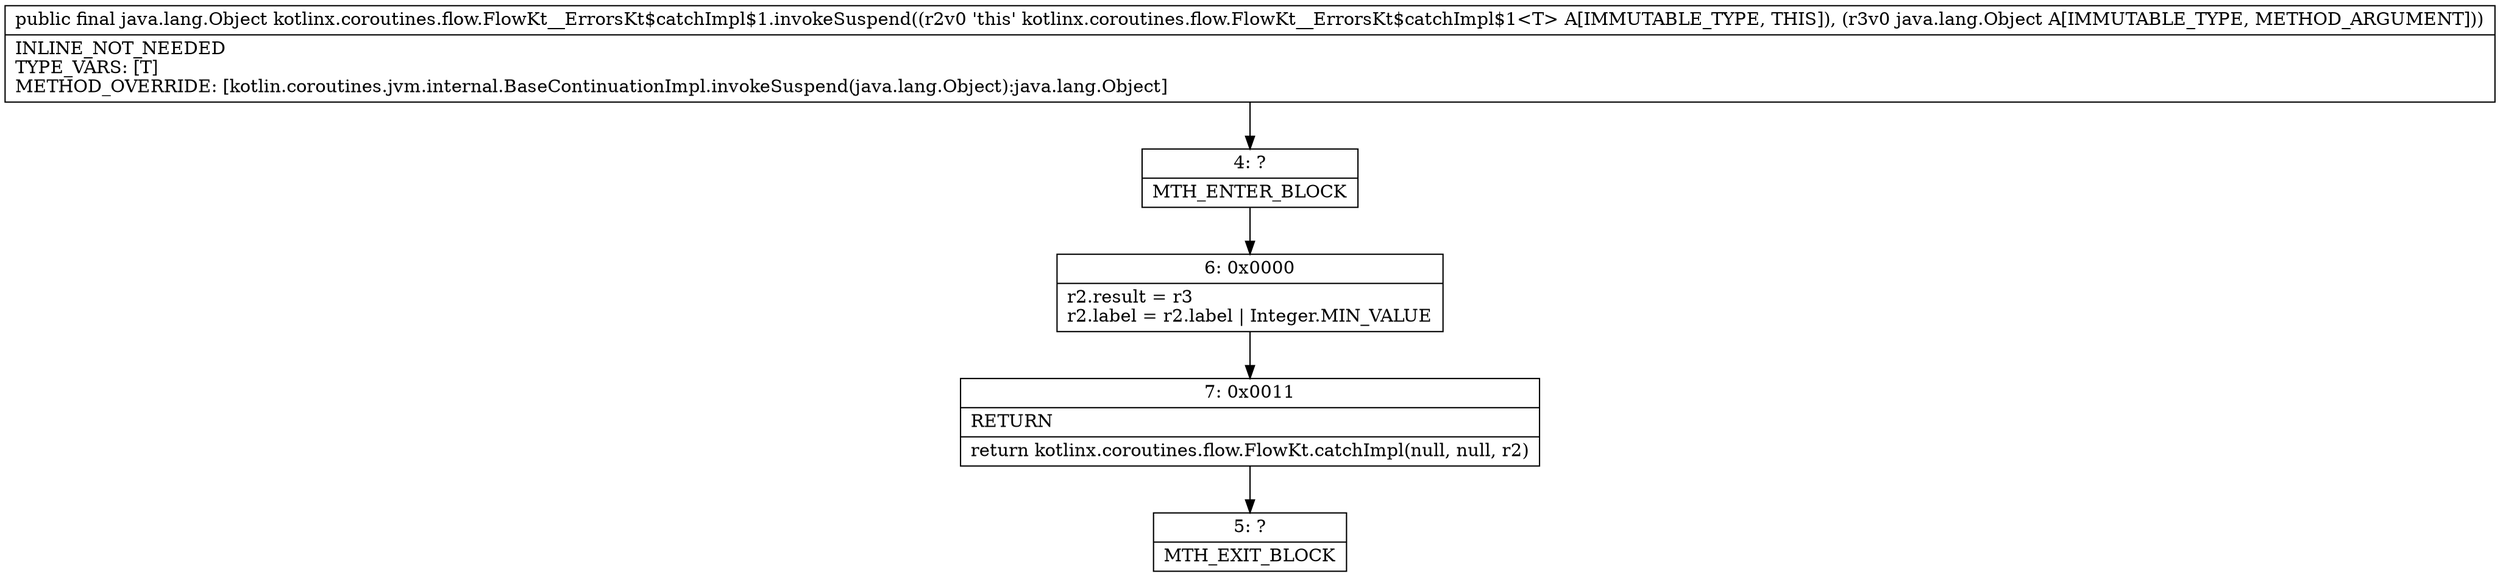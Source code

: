 digraph "CFG forkotlinx.coroutines.flow.FlowKt__ErrorsKt$catchImpl$1.invokeSuspend(Ljava\/lang\/Object;)Ljava\/lang\/Object;" {
Node_4 [shape=record,label="{4\:\ ?|MTH_ENTER_BLOCK\l}"];
Node_6 [shape=record,label="{6\:\ 0x0000|r2.result = r3\lr2.label = r2.label \| Integer.MIN_VALUE\l}"];
Node_7 [shape=record,label="{7\:\ 0x0011|RETURN\l|return kotlinx.coroutines.flow.FlowKt.catchImpl(null, null, r2)\l}"];
Node_5 [shape=record,label="{5\:\ ?|MTH_EXIT_BLOCK\l}"];
MethodNode[shape=record,label="{public final java.lang.Object kotlinx.coroutines.flow.FlowKt__ErrorsKt$catchImpl$1.invokeSuspend((r2v0 'this' kotlinx.coroutines.flow.FlowKt__ErrorsKt$catchImpl$1\<T\> A[IMMUTABLE_TYPE, THIS]), (r3v0 java.lang.Object A[IMMUTABLE_TYPE, METHOD_ARGUMENT]))  | INLINE_NOT_NEEDED\lTYPE_VARS: [T]\lMETHOD_OVERRIDE: [kotlin.coroutines.jvm.internal.BaseContinuationImpl.invokeSuspend(java.lang.Object):java.lang.Object]\l}"];
MethodNode -> Node_4;Node_4 -> Node_6;
Node_6 -> Node_7;
Node_7 -> Node_5;
}

